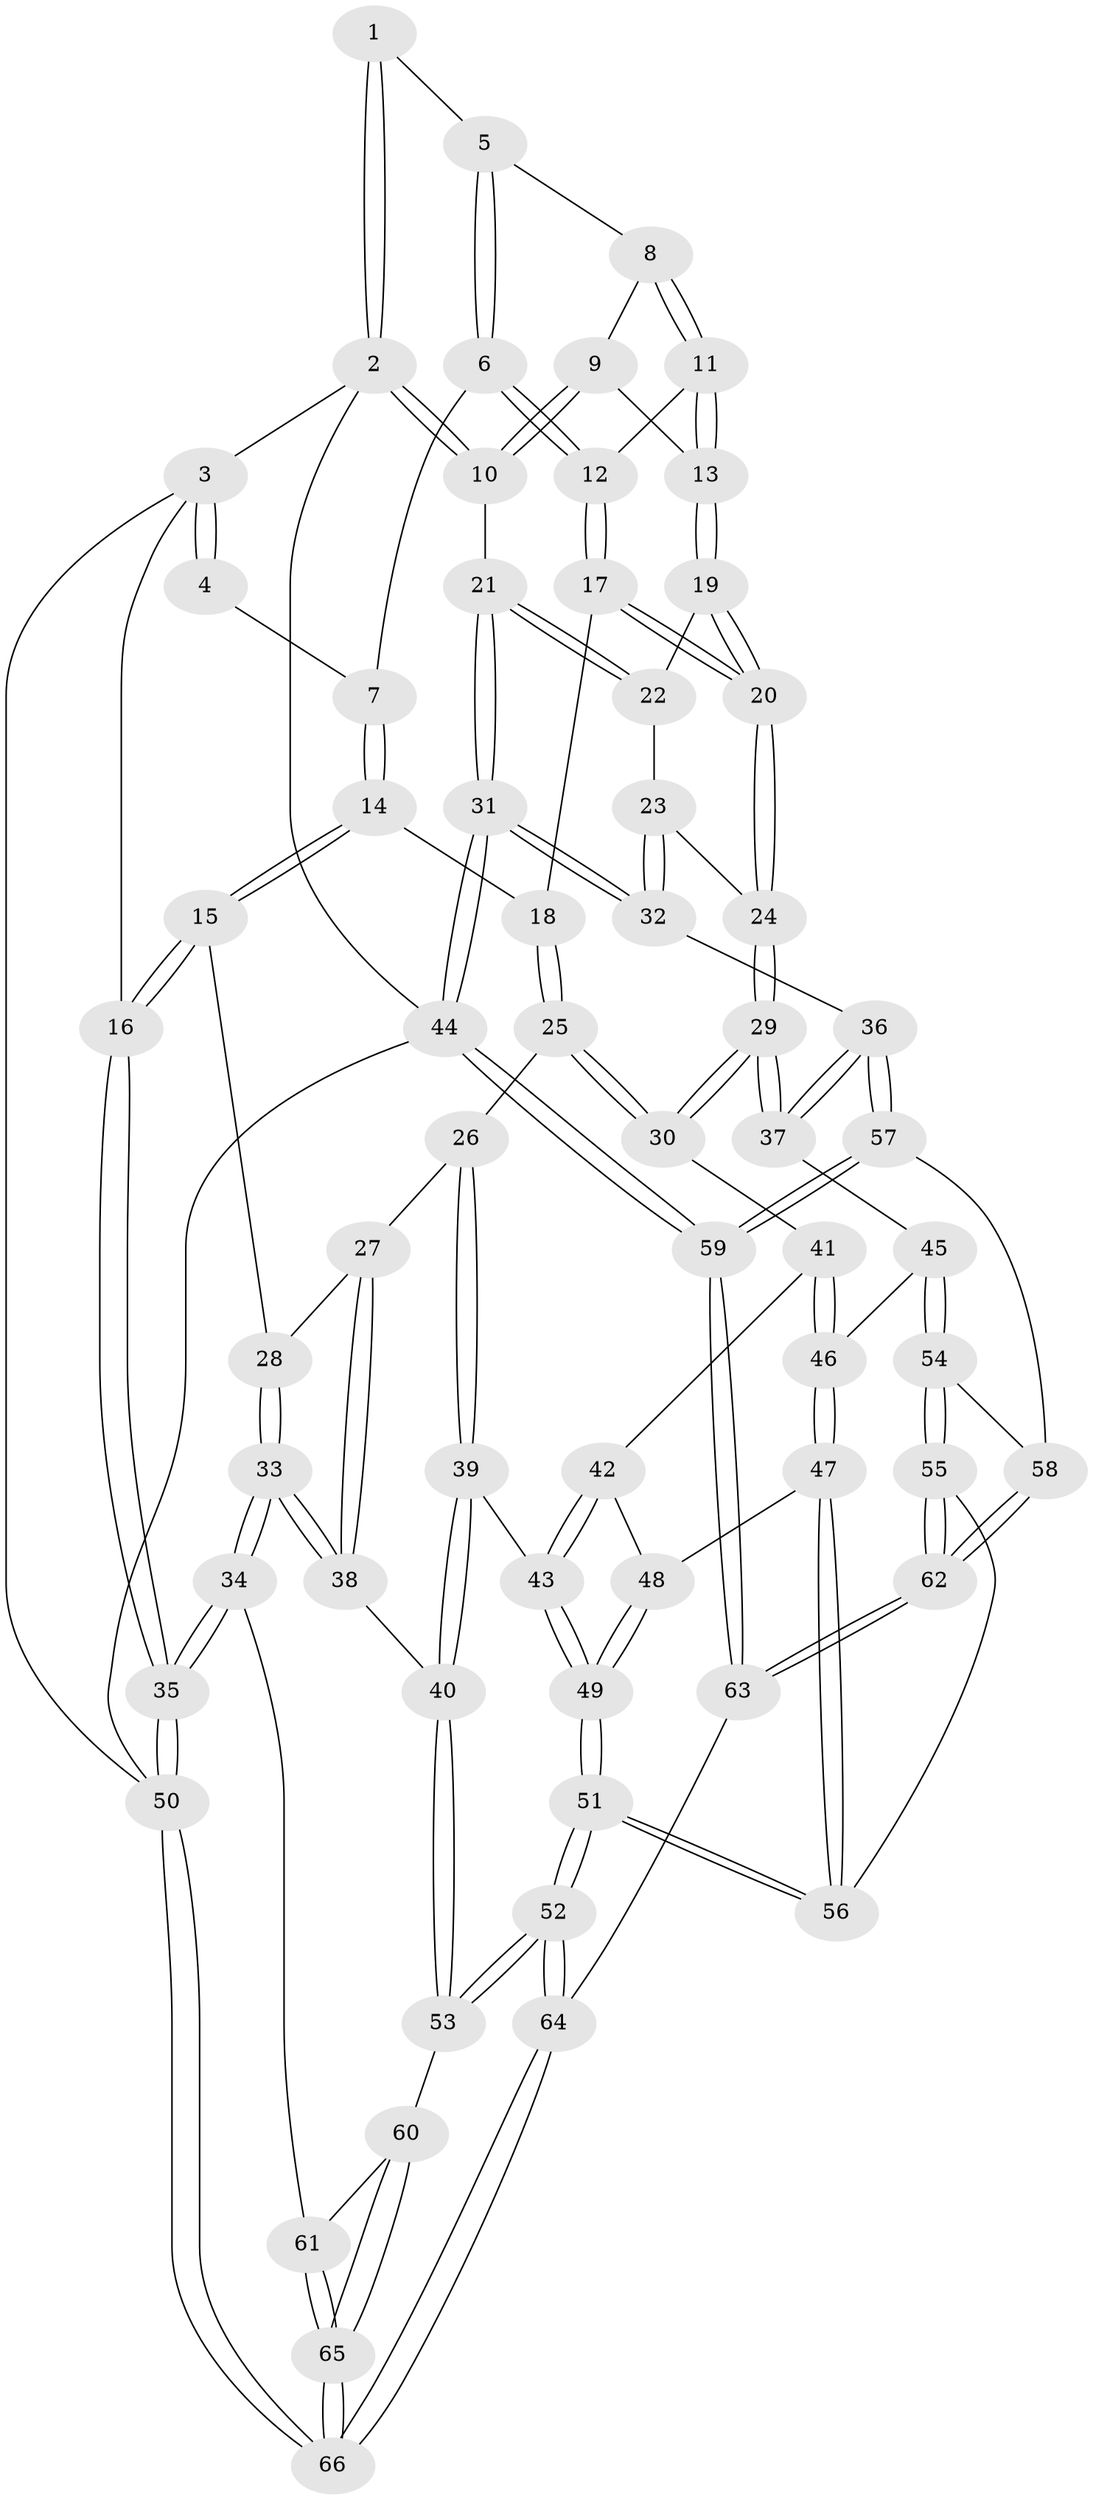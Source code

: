 // coarse degree distribution, {3: 0.4, 4: 0.3, 5: 0.3}
// Generated by graph-tools (version 1.1) at 2025/38/03/04/25 23:38:34]
// undirected, 66 vertices, 162 edges
graph export_dot {
  node [color=gray90,style=filled];
  1 [pos="+0.767017352210076+0"];
  2 [pos="+1+0"];
  3 [pos="+0+0"];
  4 [pos="+0.4324821091264899+0"];
  5 [pos="+0.7713367744641231+0.0710697944988219"];
  6 [pos="+0.707668500209346+0.13323276029312647"];
  7 [pos="+0.47350962038668126+0.05530621877798277"];
  8 [pos="+0.942165066506533+0.10202487478100138"];
  9 [pos="+1+0.08373282124485097"];
  10 [pos="+1+0"];
  11 [pos="+0.8099727147213063+0.23536577118112095"];
  12 [pos="+0.7426466100894148+0.23606111602115631"];
  13 [pos="+0.8987121636278376+0.29792725457252717"];
  14 [pos="+0.44334848289754525+0.1569928119080482"];
  15 [pos="+0.11625139423486282+0.3047548919314956"];
  16 [pos="+0+0.15699964528208193"];
  17 [pos="+0.7141181162261856+0.29137452081473286"];
  18 [pos="+0.5281130404873337+0.36108434734433364"];
  19 [pos="+0.9098655292275637+0.3259049055438162"];
  20 [pos="+0.808275334605336+0.43415519162712596"];
  21 [pos="+1+0.3704792828674258"];
  22 [pos="+1+0.371578355304062"];
  23 [pos="+0.9009636845750579+0.4747123945356053"];
  24 [pos="+0.8080023943113989+0.44542745039589354"];
  25 [pos="+0.5091079068145676+0.4469081876499865"];
  26 [pos="+0.4165701065935815+0.4786513621273299"];
  27 [pos="+0.3204867458450992+0.44725452958401724"];
  28 [pos="+0.13581940707279386+0.3343585996402378"];
  29 [pos="+0.7112610131066389+0.5775727343083789"];
  30 [pos="+0.5256004739733847+0.4639174092324661"];
  31 [pos="+1+0.6486518720851756"];
  32 [pos="+1+0.6557202330149235"];
  33 [pos="+0.1403967272715319+0.684498779516665"];
  34 [pos="+0+0.7638472563427735"];
  35 [pos="+0+0.7689853654407147"];
  36 [pos="+0.9332142841319463+0.6857237312288844"];
  37 [pos="+0.7207588320156672+0.6077198596043956"];
  38 [pos="+0.16904694177363636+0.6864207743414937"];
  39 [pos="+0.34762054947556575+0.6588023891190344"];
  40 [pos="+0.26927202326210475+0.7109252847046376"];
  41 [pos="+0.5040462011728948+0.6540791359899332"];
  42 [pos="+0.5018158159151567+0.6564886508856649"];
  43 [pos="+0.4316267803861556+0.6938327888664104"];
  44 [pos="+1+1"];
  45 [pos="+0.686019028882687+0.6793613833207389"];
  46 [pos="+0.6296640401354873+0.7078446597074755"];
  47 [pos="+0.5941913305106288+0.7408291595584503"];
  48 [pos="+0.5125566410549203+0.6961627133022067"];
  49 [pos="+0.4862096706718493+0.7838064350291678"];
  50 [pos="+0+1"];
  51 [pos="+0.5035220295715066+0.8242042359312958"];
  52 [pos="+0.445160897829139+0.9389678932124621"];
  53 [pos="+0.33969602811937816+0.8676356611770752"];
  54 [pos="+0.6889069865296623+0.6895014768028682"];
  55 [pos="+0.6561257071180056+0.8492299528205777"];
  56 [pos="+0.5420241767532117+0.8006212300876901"];
  57 [pos="+0.8752623727709942+0.835522735209835"];
  58 [pos="+0.7540799591167875+0.8095510976420042"];
  59 [pos="+0.9538305143352416+1"];
  60 [pos="+0.22623312604577006+0.9143640027318466"];
  61 [pos="+0.05413758965615504+0.8293798543303802"];
  62 [pos="+0.6913566188750189+0.9185463462247057"];
  63 [pos="+0.6762157751423071+1"];
  64 [pos="+0.5267479063276683+1"];
  65 [pos="+0.17110075455069626+1"];
  66 [pos="+0.1906919356035971+1"];
  1 -- 2;
  1 -- 2;
  1 -- 5;
  2 -- 3;
  2 -- 10;
  2 -- 10;
  2 -- 44;
  3 -- 4;
  3 -- 4;
  3 -- 16;
  3 -- 50;
  4 -- 7;
  5 -- 6;
  5 -- 6;
  5 -- 8;
  6 -- 7;
  6 -- 12;
  6 -- 12;
  7 -- 14;
  7 -- 14;
  8 -- 9;
  8 -- 11;
  8 -- 11;
  9 -- 10;
  9 -- 10;
  9 -- 13;
  10 -- 21;
  11 -- 12;
  11 -- 13;
  11 -- 13;
  12 -- 17;
  12 -- 17;
  13 -- 19;
  13 -- 19;
  14 -- 15;
  14 -- 15;
  14 -- 18;
  15 -- 16;
  15 -- 16;
  15 -- 28;
  16 -- 35;
  16 -- 35;
  17 -- 18;
  17 -- 20;
  17 -- 20;
  18 -- 25;
  18 -- 25;
  19 -- 20;
  19 -- 20;
  19 -- 22;
  20 -- 24;
  20 -- 24;
  21 -- 22;
  21 -- 22;
  21 -- 31;
  21 -- 31;
  22 -- 23;
  23 -- 24;
  23 -- 32;
  23 -- 32;
  24 -- 29;
  24 -- 29;
  25 -- 26;
  25 -- 30;
  25 -- 30;
  26 -- 27;
  26 -- 39;
  26 -- 39;
  27 -- 28;
  27 -- 38;
  27 -- 38;
  28 -- 33;
  28 -- 33;
  29 -- 30;
  29 -- 30;
  29 -- 37;
  29 -- 37;
  30 -- 41;
  31 -- 32;
  31 -- 32;
  31 -- 44;
  31 -- 44;
  32 -- 36;
  33 -- 34;
  33 -- 34;
  33 -- 38;
  33 -- 38;
  34 -- 35;
  34 -- 35;
  34 -- 61;
  35 -- 50;
  35 -- 50;
  36 -- 37;
  36 -- 37;
  36 -- 57;
  36 -- 57;
  37 -- 45;
  38 -- 40;
  39 -- 40;
  39 -- 40;
  39 -- 43;
  40 -- 53;
  40 -- 53;
  41 -- 42;
  41 -- 46;
  41 -- 46;
  42 -- 43;
  42 -- 43;
  42 -- 48;
  43 -- 49;
  43 -- 49;
  44 -- 59;
  44 -- 59;
  44 -- 50;
  45 -- 46;
  45 -- 54;
  45 -- 54;
  46 -- 47;
  46 -- 47;
  47 -- 48;
  47 -- 56;
  47 -- 56;
  48 -- 49;
  48 -- 49;
  49 -- 51;
  49 -- 51;
  50 -- 66;
  50 -- 66;
  51 -- 52;
  51 -- 52;
  51 -- 56;
  51 -- 56;
  52 -- 53;
  52 -- 53;
  52 -- 64;
  52 -- 64;
  53 -- 60;
  54 -- 55;
  54 -- 55;
  54 -- 58;
  55 -- 56;
  55 -- 62;
  55 -- 62;
  57 -- 58;
  57 -- 59;
  57 -- 59;
  58 -- 62;
  58 -- 62;
  59 -- 63;
  59 -- 63;
  60 -- 61;
  60 -- 65;
  60 -- 65;
  61 -- 65;
  61 -- 65;
  62 -- 63;
  62 -- 63;
  63 -- 64;
  64 -- 66;
  64 -- 66;
  65 -- 66;
  65 -- 66;
}
